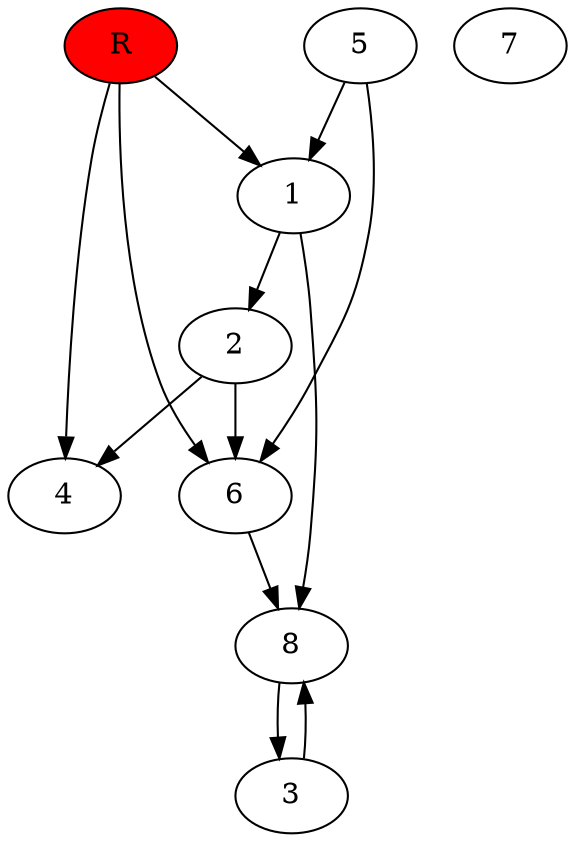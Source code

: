 digraph prb40978 {
	1
	2
	3
	4
	5
	6
	7
	8
	R [fillcolor="#ff0000" style=filled]
	1 -> 2
	1 -> 8
	2 -> 4
	2 -> 6
	3 -> 8
	5 -> 1
	5 -> 6
	6 -> 8
	8 -> 3
	R -> 1
	R -> 4
	R -> 6
}
